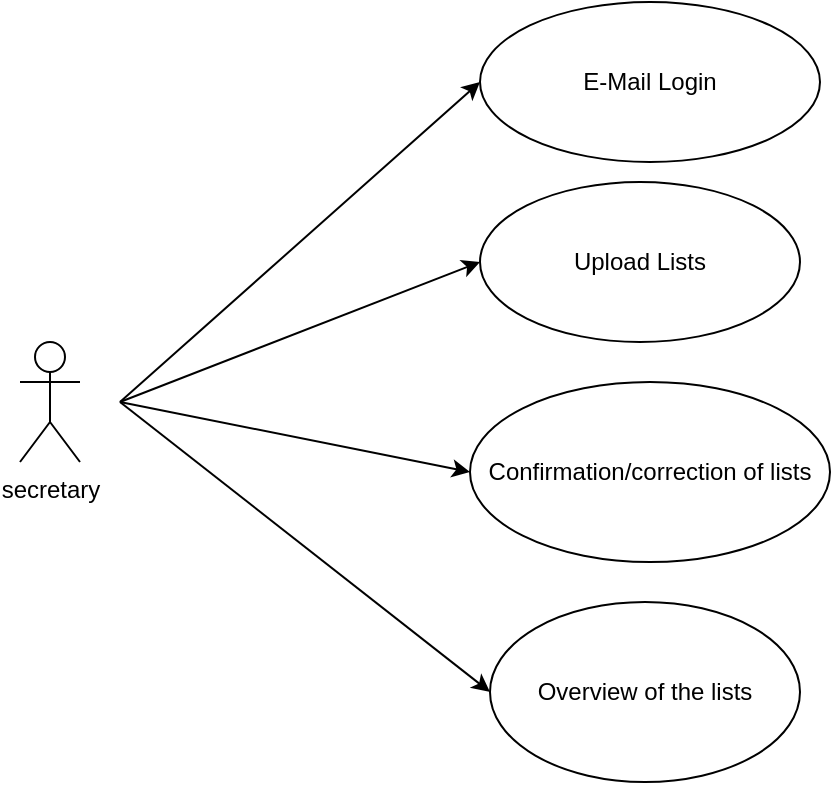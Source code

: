 <mxfile version="23.0.2" type="device">
  <diagram name="Seite-1" id="Keyne2o810-CUxLRVL1m">
    <mxGraphModel dx="1026" dy="772" grid="1" gridSize="10" guides="1" tooltips="1" connect="1" arrows="1" fold="1" page="1" pageScale="1" pageWidth="827" pageHeight="1169" math="0" shadow="0">
      <root>
        <mxCell id="0" />
        <mxCell id="1" parent="0" />
        <mxCell id="07Hijn8fzL-eyK2ptyzz-1" value="secretary" style="shape=umlActor;verticalLabelPosition=bottom;verticalAlign=top;html=1;outlineConnect=0;" parent="1" vertex="1">
          <mxGeometry x="160" y="220" width="30" height="60" as="geometry" />
        </mxCell>
        <mxCell id="07Hijn8fzL-eyK2ptyzz-2" value="E-Mail Login" style="ellipse;whiteSpace=wrap;html=1;" parent="1" vertex="1">
          <mxGeometry x="390" y="50" width="170" height="80" as="geometry" />
        </mxCell>
        <mxCell id="07Hijn8fzL-eyK2ptyzz-3" value="Confirmation/correction of lists" style="ellipse;whiteSpace=wrap;html=1;" parent="1" vertex="1">
          <mxGeometry x="385" y="240" width="180" height="90" as="geometry" />
        </mxCell>
        <mxCell id="07Hijn8fzL-eyK2ptyzz-5" value="Upload Lists" style="ellipse;whiteSpace=wrap;html=1;" parent="1" vertex="1">
          <mxGeometry x="390" y="140" width="160" height="80" as="geometry" />
        </mxCell>
        <mxCell id="07Hijn8fzL-eyK2ptyzz-6" value="Overview of the lists" style="ellipse;whiteSpace=wrap;html=1;" parent="1" vertex="1">
          <mxGeometry x="395" y="350" width="155" height="90" as="geometry" />
        </mxCell>
        <mxCell id="07Hijn8fzL-eyK2ptyzz-7" value="" style="endArrow=classic;html=1;rounded=0;entryX=0;entryY=0.5;entryDx=0;entryDy=0;" parent="1" target="07Hijn8fzL-eyK2ptyzz-2" edge="1">
          <mxGeometry width="50" height="50" relative="1" as="geometry">
            <mxPoint x="210" y="250" as="sourcePoint" />
            <mxPoint x="290" y="160" as="targetPoint" />
          </mxGeometry>
        </mxCell>
        <mxCell id="07Hijn8fzL-eyK2ptyzz-8" value="" style="endArrow=classic;html=1;rounded=0;entryX=0;entryY=0.5;entryDx=0;entryDy=0;" parent="1" target="07Hijn8fzL-eyK2ptyzz-5" edge="1">
          <mxGeometry width="50" height="50" relative="1" as="geometry">
            <mxPoint x="210" y="250" as="sourcePoint" />
            <mxPoint x="300" y="270" as="targetPoint" />
          </mxGeometry>
        </mxCell>
        <mxCell id="07Hijn8fzL-eyK2ptyzz-9" value="" style="endArrow=classic;html=1;rounded=0;entryX=0;entryY=0.5;entryDx=0;entryDy=0;" parent="1" target="07Hijn8fzL-eyK2ptyzz-3" edge="1">
          <mxGeometry width="50" height="50" relative="1" as="geometry">
            <mxPoint x="210" y="250" as="sourcePoint" />
            <mxPoint x="397.5" y="250" as="targetPoint" />
          </mxGeometry>
        </mxCell>
        <mxCell id="07Hijn8fzL-eyK2ptyzz-10" value="" style="endArrow=classic;html=1;rounded=0;entryX=0;entryY=0.5;entryDx=0;entryDy=0;" parent="1" target="07Hijn8fzL-eyK2ptyzz-6" edge="1">
          <mxGeometry width="50" height="50" relative="1" as="geometry">
            <mxPoint x="210" y="250" as="sourcePoint" />
            <mxPoint x="397.5" y="355" as="targetPoint" />
          </mxGeometry>
        </mxCell>
      </root>
    </mxGraphModel>
  </diagram>
</mxfile>
